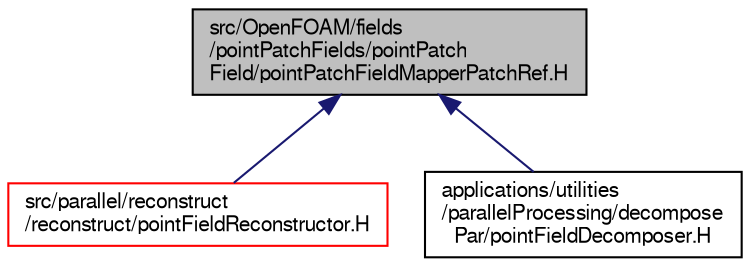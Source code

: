 digraph "src/OpenFOAM/fields/pointPatchFields/pointPatchField/pointPatchFieldMapperPatchRef.H"
{
  bgcolor="transparent";
  edge [fontname="FreeSans",fontsize="10",labelfontname="FreeSans",labelfontsize="10"];
  node [fontname="FreeSans",fontsize="10",shape=record];
  Node102 [label="src/OpenFOAM/fields\l/pointPatchFields/pointPatch\lField/pointPatchFieldMapperPatchRef.H",height=0.2,width=0.4,color="black", fillcolor="grey75", style="filled", fontcolor="black"];
  Node102 -> Node103 [dir="back",color="midnightblue",fontsize="10",style="solid",fontname="FreeSans"];
  Node103 [label="src/parallel/reconstruct\l/reconstruct/pointFieldReconstructor.H",height=0.2,width=0.4,color="red",URL="$a13076.html"];
  Node102 -> Node106 [dir="back",color="midnightblue",fontsize="10",style="solid",fontname="FreeSans"];
  Node106 [label="applications/utilities\l/parallelProcessing/decompose\lPar/pointFieldDecomposer.H",height=0.2,width=0.4,color="black",URL="$a18776.html"];
}
